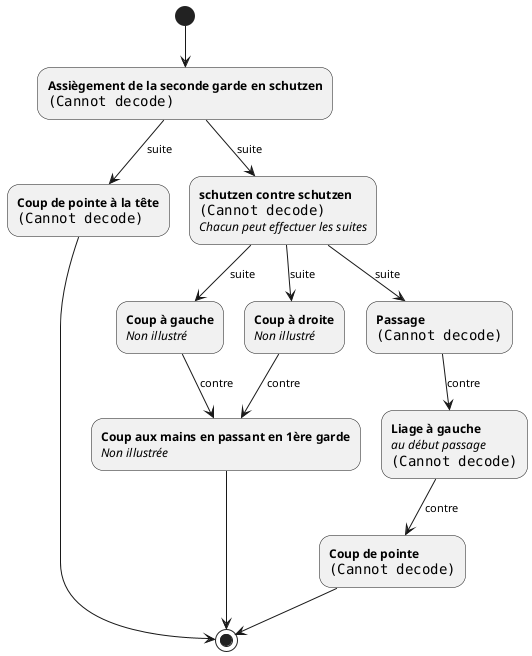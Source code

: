 @startuml

'Pièce 9
(*) --> "<b>Assiègement de la seconde garde en schutzen</b>\n<img:images/msI.33/P09E1 - §033.jpg>" as assiegement
assiegement --> [suite] "<b>schutzen contre schutzen</b>\n<img:images/msI.33/P09E2 - §034.jpg>\n<i>Chacun peut effectuer les suites</i>" as schutzenvsschutzen

schutzenvsschutzen --> [suite] "<b>Coup à gauche</b>\n<i>Non illustré</i>" as coupgauche
schutzenvsschutzen --> [suite] "<b>Coup à droite</b>\n<i>Non illustré</i>" as coupdroit
schutzenvsschutzen --> [suite] "<b>Passage</b>\n<img:images/msI.33/P09E3 - §035.jpg>" as passage

'3 possibilités
passage --> [contre] "<b>Liage à gauche</b>\n<i>au début passage</i>\n<img:images/msI.33/P09E4 - §036.jpg>" as liagegauche
coupdroit-->[contre]"<b>Coup aux mains en passant en 1ère garde</b>\n<i>Non illustrée</i>" as coupauxmains
coupgauche-->[contre]coupauxmains

liagegauche-->[contre]"<b>Coup de pointe</b>\n<img:images/msI.33/P09E5 - §037.jpg>" as coupdepointe

coupauxmains --> (*)
coupdepointe --> (*)

'Pièce 10
assiegement-->[suite]"<b>Coup de pointe à la tête</b>\n<img:images/msI.33/P10E2 - §039.jpg>" as couptete
couptete-->(*)

'Layout
couptete-right[hidden]->schutzenvsschutzen

@enduml